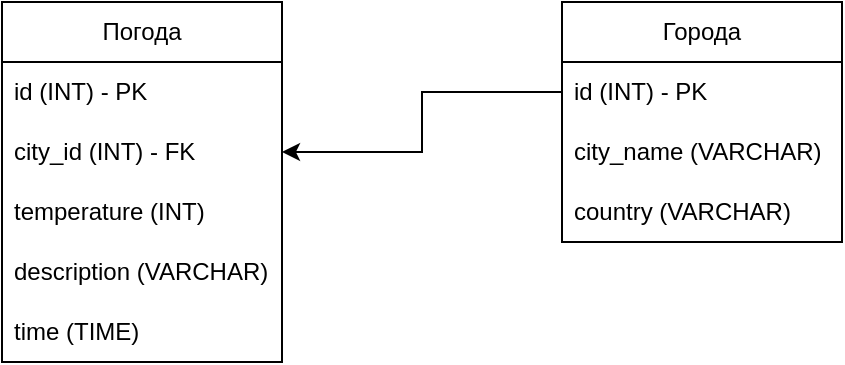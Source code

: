 <mxfile version="26.2.6">
  <diagram name="Страница — 1" id="Hwr3CnqAZPEgEPkzM7vc">
    <mxGraphModel dx="1295" dy="833" grid="1" gridSize="10" guides="1" tooltips="1" connect="1" arrows="1" fold="1" page="1" pageScale="1" pageWidth="827" pageHeight="1169" background="#ffffff" math="0" shadow="0">
      <root>
        <mxCell id="0" />
        <mxCell id="1" parent="0" />
        <mxCell id="VKfmOhy8-07Nxv_d2Xh_-3" value="Погода" style="swimlane;fontStyle=0;childLayout=stackLayout;horizontal=1;startSize=30;horizontalStack=0;resizeParent=1;resizeParentMax=0;resizeLast=0;collapsible=1;marginBottom=0;whiteSpace=wrap;html=1;" vertex="1" parent="1">
          <mxGeometry x="210" y="250" width="140" height="180" as="geometry">
            <mxRectangle x="330" y="330" width="80" height="30" as="alternateBounds" />
          </mxGeometry>
        </mxCell>
        <mxCell id="VKfmOhy8-07Nxv_d2Xh_-4" value="id (INT) - PK" style="text;strokeColor=none;fillColor=none;align=left;verticalAlign=middle;spacingLeft=4;spacingRight=4;overflow=hidden;points=[[0,0.5],[1,0.5]];portConstraint=eastwest;rotatable=0;whiteSpace=wrap;html=1;" vertex="1" parent="VKfmOhy8-07Nxv_d2Xh_-3">
          <mxGeometry y="30" width="140" height="30" as="geometry" />
        </mxCell>
        <mxCell id="VKfmOhy8-07Nxv_d2Xh_-5" value="city_id (INT) - FK" style="text;strokeColor=none;fillColor=none;align=left;verticalAlign=middle;spacingLeft=4;spacingRight=4;overflow=hidden;points=[[0,0.5],[1,0.5]];portConstraint=eastwest;rotatable=0;whiteSpace=wrap;html=1;" vertex="1" parent="VKfmOhy8-07Nxv_d2Xh_-3">
          <mxGeometry y="60" width="140" height="30" as="geometry" />
        </mxCell>
        <mxCell id="VKfmOhy8-07Nxv_d2Xh_-6" value="temperature (INT)" style="text;strokeColor=none;fillColor=none;align=left;verticalAlign=middle;spacingLeft=4;spacingRight=4;overflow=hidden;points=[[0,0.5],[1,0.5]];portConstraint=eastwest;rotatable=0;whiteSpace=wrap;html=1;" vertex="1" parent="VKfmOhy8-07Nxv_d2Xh_-3">
          <mxGeometry y="90" width="140" height="30" as="geometry" />
        </mxCell>
        <mxCell id="VKfmOhy8-07Nxv_d2Xh_-7" value="description (VARCHAR)" style="text;strokeColor=none;fillColor=none;align=left;verticalAlign=middle;spacingLeft=4;spacingRight=4;overflow=hidden;points=[[0,0.5],[1,0.5]];portConstraint=eastwest;rotatable=0;whiteSpace=wrap;html=1;" vertex="1" parent="VKfmOhy8-07Nxv_d2Xh_-3">
          <mxGeometry y="120" width="140" height="30" as="geometry" />
        </mxCell>
        <mxCell id="VKfmOhy8-07Nxv_d2Xh_-8" value="time (TIME)" style="text;strokeColor=none;fillColor=none;align=left;verticalAlign=middle;spacingLeft=4;spacingRight=4;overflow=hidden;points=[[0,0.5],[1,0.5]];portConstraint=eastwest;rotatable=0;whiteSpace=wrap;html=1;" vertex="1" parent="VKfmOhy8-07Nxv_d2Xh_-3">
          <mxGeometry y="150" width="140" height="30" as="geometry" />
        </mxCell>
        <mxCell id="VKfmOhy8-07Nxv_d2Xh_-10" value="Города" style="swimlane;fontStyle=0;childLayout=stackLayout;horizontal=1;startSize=30;horizontalStack=0;resizeParent=1;resizeParentMax=0;resizeLast=0;collapsible=1;marginBottom=0;whiteSpace=wrap;html=1;" vertex="1" parent="1">
          <mxGeometry x="490" y="250" width="140" height="120" as="geometry" />
        </mxCell>
        <mxCell id="VKfmOhy8-07Nxv_d2Xh_-11" value="id (INT) - PK" style="text;strokeColor=none;fillColor=none;align=left;verticalAlign=middle;spacingLeft=4;spacingRight=4;overflow=hidden;points=[[0,0.5],[1,0.5]];portConstraint=eastwest;rotatable=0;whiteSpace=wrap;html=1;" vertex="1" parent="VKfmOhy8-07Nxv_d2Xh_-10">
          <mxGeometry y="30" width="140" height="30" as="geometry" />
        </mxCell>
        <mxCell id="VKfmOhy8-07Nxv_d2Xh_-12" value="city_name (VARCHAR)" style="text;strokeColor=none;fillColor=none;align=left;verticalAlign=middle;spacingLeft=4;spacingRight=4;overflow=hidden;points=[[0,0.5],[1,0.5]];portConstraint=eastwest;rotatable=0;whiteSpace=wrap;html=1;" vertex="1" parent="VKfmOhy8-07Nxv_d2Xh_-10">
          <mxGeometry y="60" width="140" height="30" as="geometry" />
        </mxCell>
        <mxCell id="VKfmOhy8-07Nxv_d2Xh_-13" value="country (VARCHAR)" style="text;strokeColor=none;fillColor=none;align=left;verticalAlign=middle;spacingLeft=4;spacingRight=4;overflow=hidden;points=[[0,0.5],[1,0.5]];portConstraint=eastwest;rotatable=0;whiteSpace=wrap;html=1;" vertex="1" parent="VKfmOhy8-07Nxv_d2Xh_-10">
          <mxGeometry y="90" width="140" height="30" as="geometry" />
        </mxCell>
        <mxCell id="VKfmOhy8-07Nxv_d2Xh_-14" style="edgeStyle=orthogonalEdgeStyle;rounded=0;orthogonalLoop=1;jettySize=auto;html=1;" edge="1" parent="1" source="VKfmOhy8-07Nxv_d2Xh_-11" target="VKfmOhy8-07Nxv_d2Xh_-5">
          <mxGeometry relative="1" as="geometry" />
        </mxCell>
      </root>
    </mxGraphModel>
  </diagram>
</mxfile>
